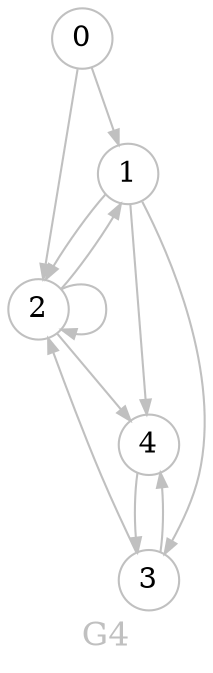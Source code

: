 digraph G4 {
	graph [bgcolor="#ffffff00" fontcolor=grey fontsize=16 label=G4 overlap=false]
	node [color=grey fixedsize=true fontsize=14 shape=circle style=filled width=0.4]
	edge [arrowsize=0.7 color=grey fontcolor=grey fontsize=12]
	node [fillcolor="#ffffff"]
	0
	node [fillcolor="#ffffff"]
	1
	node [fillcolor="#ffffff"]
	2
	node [fillcolor="#ffffff"]
	3
	node [fillcolor="#ffffff"]
	4
	0 -> 1
	0 -> 2
	1 -> 2
	1 -> 3
	1 -> 4
	2 -> 1
	2 -> 2
	2 -> 4
	3 -> 2
	3 -> 4
	4 -> 3
}
